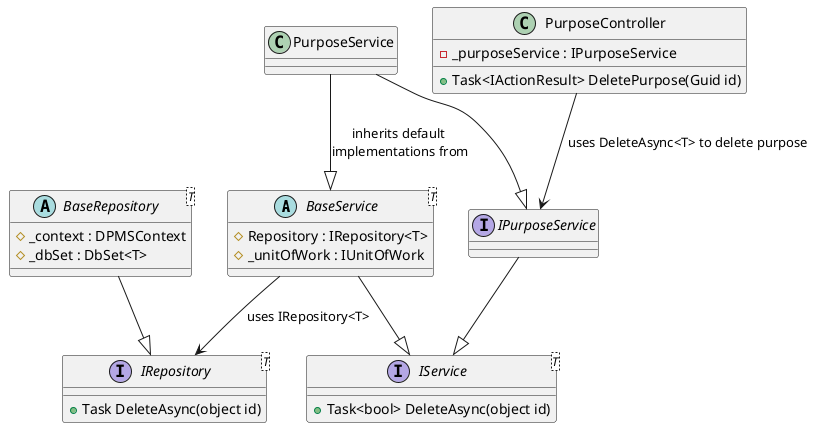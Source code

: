 @startuml

abstract class BaseService<T> {
    #Repository : IRepository<T>
    #_unitOfWork : IUnitOfWork
}

abstract class BaseRepository<T> {
    #_context : DPMSContext
    #_dbSet : DbSet<T>
}

interface IRepository<T> {
    +Task DeleteAsync(object id)
}

BaseRepository --|> IRepository

BaseService --|> IService
BaseService --> IRepository : uses IRepository<T>

class PurposeController {
    -_purposeService : IPurposeService

    +Task<IActionResult> DeletePurpose(Guid id)
}

class PurposeService {
}

interface IPurposeService {
}

interface IService<T> {
    +Task<bool> DeleteAsync(object id)
}

IPurposeService --|> IService
PurposeService --|> IPurposeService
PurposeService --|> BaseService : inherits default \nimplementations from
PurposeController --> IPurposeService : uses DeleteAsync<T> to delete purpose

@enduml
